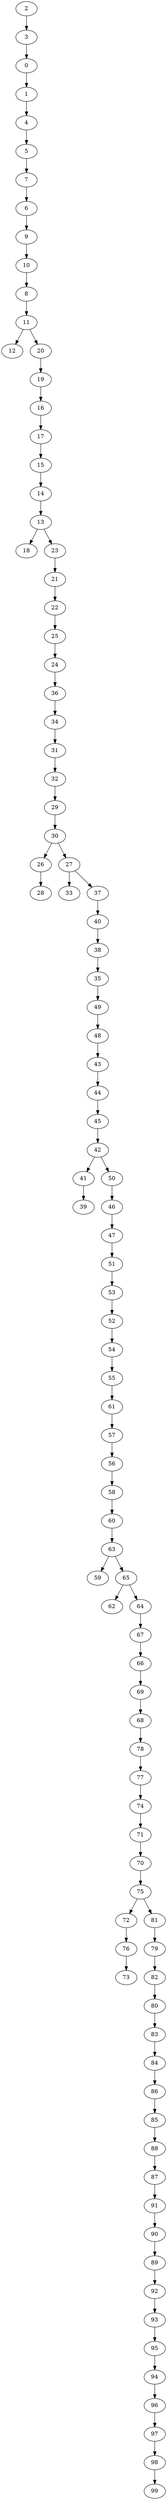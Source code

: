 digraph {
	0 [label = 0]
	1 [label = 1]
	2 [label = 2]
	3 [label = 3]
	4 [label = 4]
	5 [label = 5]
	6 [label = 6]
	7 [label = 7]
	8 [label = 8]
	9 [label = 9]
	10 [label = 10]
	11 [label = 11]
	12 [label = 12]
	13 [label = 13]
	14 [label = 14]
	15 [label = 15]
	16 [label = 16]
	17 [label = 17]
	18 [label = 18]
	19 [label = 19]
	20 [label = 20]
	21 [label = 21]
	22 [label = 22]
	23 [label = 23]
	24 [label = 24]
	25 [label = 25]
	26 [label = 26]
	27 [label = 27]
	28 [label = 28]
	29 [label = 29]
	30 [label = 30]
	31 [label = 31]
	32 [label = 32]
	33 [label = 33]
	34 [label = 34]
	35 [label = 35]
	36 [label = 36]
	37 [label = 37]
	38 [label = 38]
	39 [label = 39]
	40 [label = 40]
	41 [label = 41]
	42 [label = 42]
	43 [label = 43]
	44 [label = 44]
	45 [label = 45]
	46 [label = 46]
	47 [label = 47]
	48 [label = 48]
	49 [label = 49]
	50 [label = 50]
	51 [label = 51]
	52 [label = 52]
	53 [label = 53]
	54 [label = 54]
	55 [label = 55]
	56 [label = 56]
	57 [label = 57]
	58 [label = 58]
	59 [label = 59]
	60 [label = 60]
	61 [label = 61]
	62 [label = 62]
	63 [label = 63]
	64 [label = 64]
	65 [label = 65]
	66 [label = 66]
	67 [label = 67]
	68 [label = 68]
	69 [label = 69]
	70 [label = 70]
	71 [label = 71]
	72 [label = 72]
	73 [label = 73]
	74 [label = 74]
	75 [label = 75]
	76 [label = 76]
	77 [label = 77]
	78 [label = 78]
	79 [label = 79]
	80 [label = 80]
	81 [label = 81]
	82 [label = 82]
	83 [label = 83]
	84 [label = 84]
	85 [label = 85]
	86 [label = 86]
	87 [label = 87]
	88 [label = 88]
	89 [label = 89]
	90 [label = 90]
	91 [label = 91]
	92 [label = 92]
	93 [label = 93]
	94 [label = 94]
	95 [label = 95]
	96 [label = 96]
	97 [label = 97]
	98 [label = 98]
	99 [label = 99]
	11->12;
	11->20;
	13->18;
	13->23;
	26->28;
	30->26;
	30->27;
	27->33;
	27->37;
	41->39;
	42->41;
	42->50;
	63->59;
	63->65;
	65->62;
	65->64;
	76->73;
	72->76;
	75->72;
	75->81;
	98->99;
	97->98;
	96->97;
	94->96;
	95->94;
	93->95;
	92->93;
	89->92;
	90->89;
	91->90;
	87->91;
	88->87;
	85->88;
	86->85;
	84->86;
	83->84;
	80->83;
	82->80;
	79->82;
	81->79;
	70->75;
	71->70;
	74->71;
	77->74;
	78->77;
	68->78;
	69->68;
	66->69;
	67->66;
	64->67;
	60->63;
	58->60;
	56->58;
	57->56;
	61->57;
	55->61;
	54->55;
	52->54;
	53->52;
	51->53;
	47->51;
	46->47;
	50->46;
	45->42;
	44->45;
	43->44;
	48->43;
	49->48;
	35->49;
	38->35;
	40->38;
	37->40;
	29->30;
	32->29;
	31->32;
	34->31;
	36->34;
	24->36;
	25->24;
	22->25;
	21->22;
	23->21;
	14->13;
	15->14;
	17->15;
	16->17;
	19->16;
	20->19;
	8->11;
	10->8;
	9->10;
	6->9;
	7->6;
	5->7;
	4->5;
	1->4;
	0->1;
	3->0;
	2->3;
}